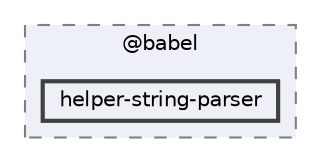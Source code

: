 digraph "pkiclassroomrescheduler/src/main/frontend/node_modules/@babel/helper-string-parser"
{
 // LATEX_PDF_SIZE
  bgcolor="transparent";
  edge [fontname=Helvetica,fontsize=10,labelfontname=Helvetica,labelfontsize=10];
  node [fontname=Helvetica,fontsize=10,shape=box,height=0.2,width=0.4];
  compound=true
  subgraph clusterdir_bc8070c8b402176472541bb6f0cba6df {
    graph [ bgcolor="#edf0f7", pencolor="grey50", label="@babel", fontname=Helvetica,fontsize=10 style="filled,dashed", URL="dir_bc8070c8b402176472541bb6f0cba6df.html",tooltip=""]
  dir_771110f6f2d346d802deb1d74d8603e7 [label="helper-string-parser", fillcolor="#edf0f7", color="grey25", style="filled,bold", URL="dir_771110f6f2d346d802deb1d74d8603e7.html",tooltip=""];
  }
}
